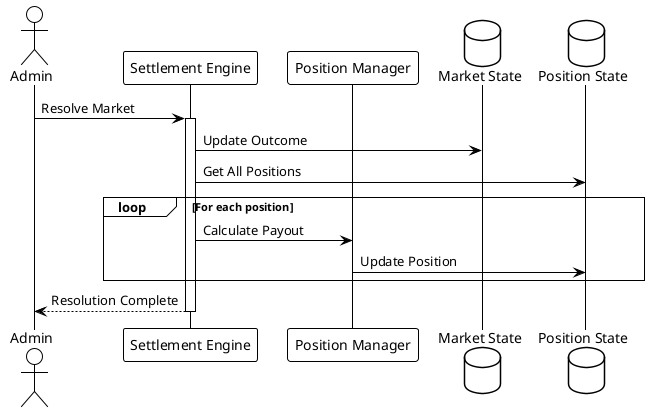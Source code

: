 @startuml
!theme plain
actor Admin
participant "Settlement Engine" as SE
participant "Position Manager" as PM
database "Market State" as MS
database "Position State" as PS

Admin -> SE : Resolve Market
activate SE

SE -> MS : Update Outcome
SE -> PS : Get All Positions

loop For each position
    SE -> PM : Calculate Payout
    PM -> PS : Update Position
end

SE --> Admin : Resolution Complete
deactivate SE
@enduml
